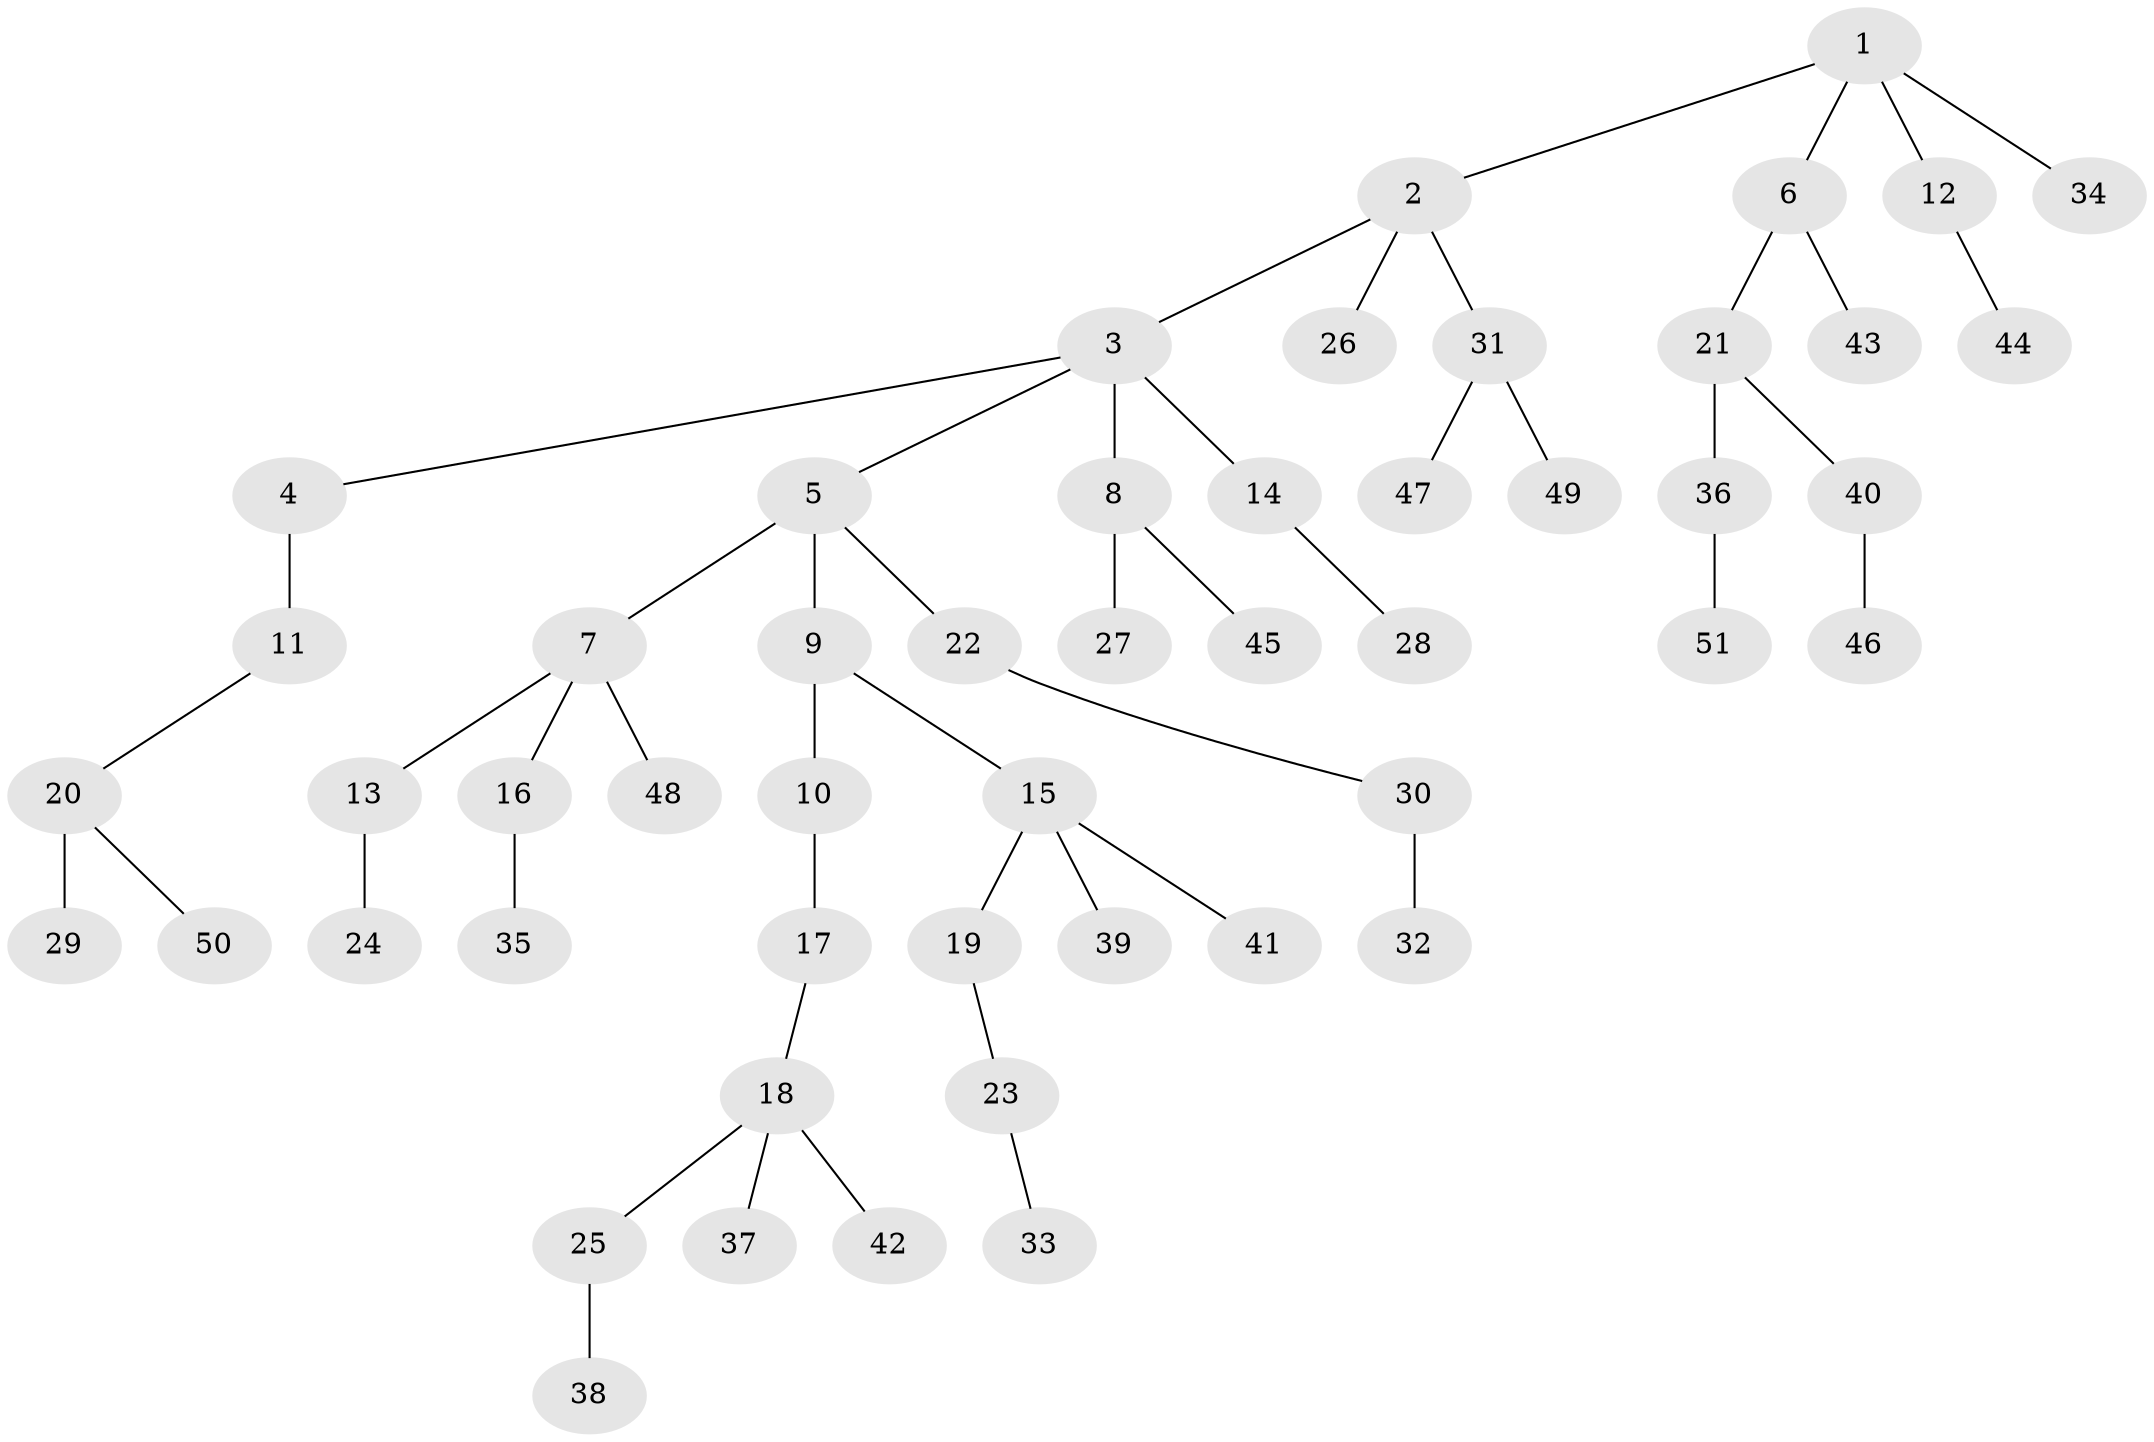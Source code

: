 // original degree distribution, {5: 0.07, 6: 0.02, 2: 0.28, 3: 0.1, 1: 0.49, 4: 0.04}
// Generated by graph-tools (version 1.1) at 2025/51/03/04/25 22:51:55]
// undirected, 51 vertices, 50 edges
graph export_dot {
  node [color=gray90,style=filled];
  1;
  2;
  3;
  4;
  5;
  6;
  7;
  8;
  9;
  10;
  11;
  12;
  13;
  14;
  15;
  16;
  17;
  18;
  19;
  20;
  21;
  22;
  23;
  24;
  25;
  26;
  27;
  28;
  29;
  30;
  31;
  32;
  33;
  34;
  35;
  36;
  37;
  38;
  39;
  40;
  41;
  42;
  43;
  44;
  45;
  46;
  47;
  48;
  49;
  50;
  51;
  1 -- 2 [weight=1.0];
  1 -- 6 [weight=1.0];
  1 -- 12 [weight=1.0];
  1 -- 34 [weight=1.0];
  2 -- 3 [weight=1.0];
  2 -- 26 [weight=1.0];
  2 -- 31 [weight=1.0];
  3 -- 4 [weight=1.0];
  3 -- 5 [weight=1.0];
  3 -- 8 [weight=1.0];
  3 -- 14 [weight=1.0];
  4 -- 11 [weight=3.0];
  5 -- 7 [weight=1.0];
  5 -- 9 [weight=2.0];
  5 -- 22 [weight=1.0];
  6 -- 21 [weight=1.0];
  6 -- 43 [weight=1.0];
  7 -- 13 [weight=1.0];
  7 -- 16 [weight=1.0];
  7 -- 48 [weight=1.0];
  8 -- 27 [weight=1.0];
  8 -- 45 [weight=1.0];
  9 -- 10 [weight=1.0];
  9 -- 15 [weight=1.0];
  10 -- 17 [weight=3.0];
  11 -- 20 [weight=1.0];
  12 -- 44 [weight=1.0];
  13 -- 24 [weight=2.0];
  14 -- 28 [weight=1.0];
  15 -- 19 [weight=1.0];
  15 -- 39 [weight=1.0];
  15 -- 41 [weight=1.0];
  16 -- 35 [weight=1.0];
  17 -- 18 [weight=1.0];
  18 -- 25 [weight=1.0];
  18 -- 37 [weight=1.0];
  18 -- 42 [weight=1.0];
  19 -- 23 [weight=1.0];
  20 -- 29 [weight=3.0];
  20 -- 50 [weight=1.0];
  21 -- 36 [weight=1.0];
  21 -- 40 [weight=1.0];
  22 -- 30 [weight=1.0];
  23 -- 33 [weight=1.0];
  25 -- 38 [weight=3.0];
  30 -- 32 [weight=2.0];
  31 -- 47 [weight=1.0];
  31 -- 49 [weight=1.0];
  36 -- 51 [weight=1.0];
  40 -- 46 [weight=1.0];
}
